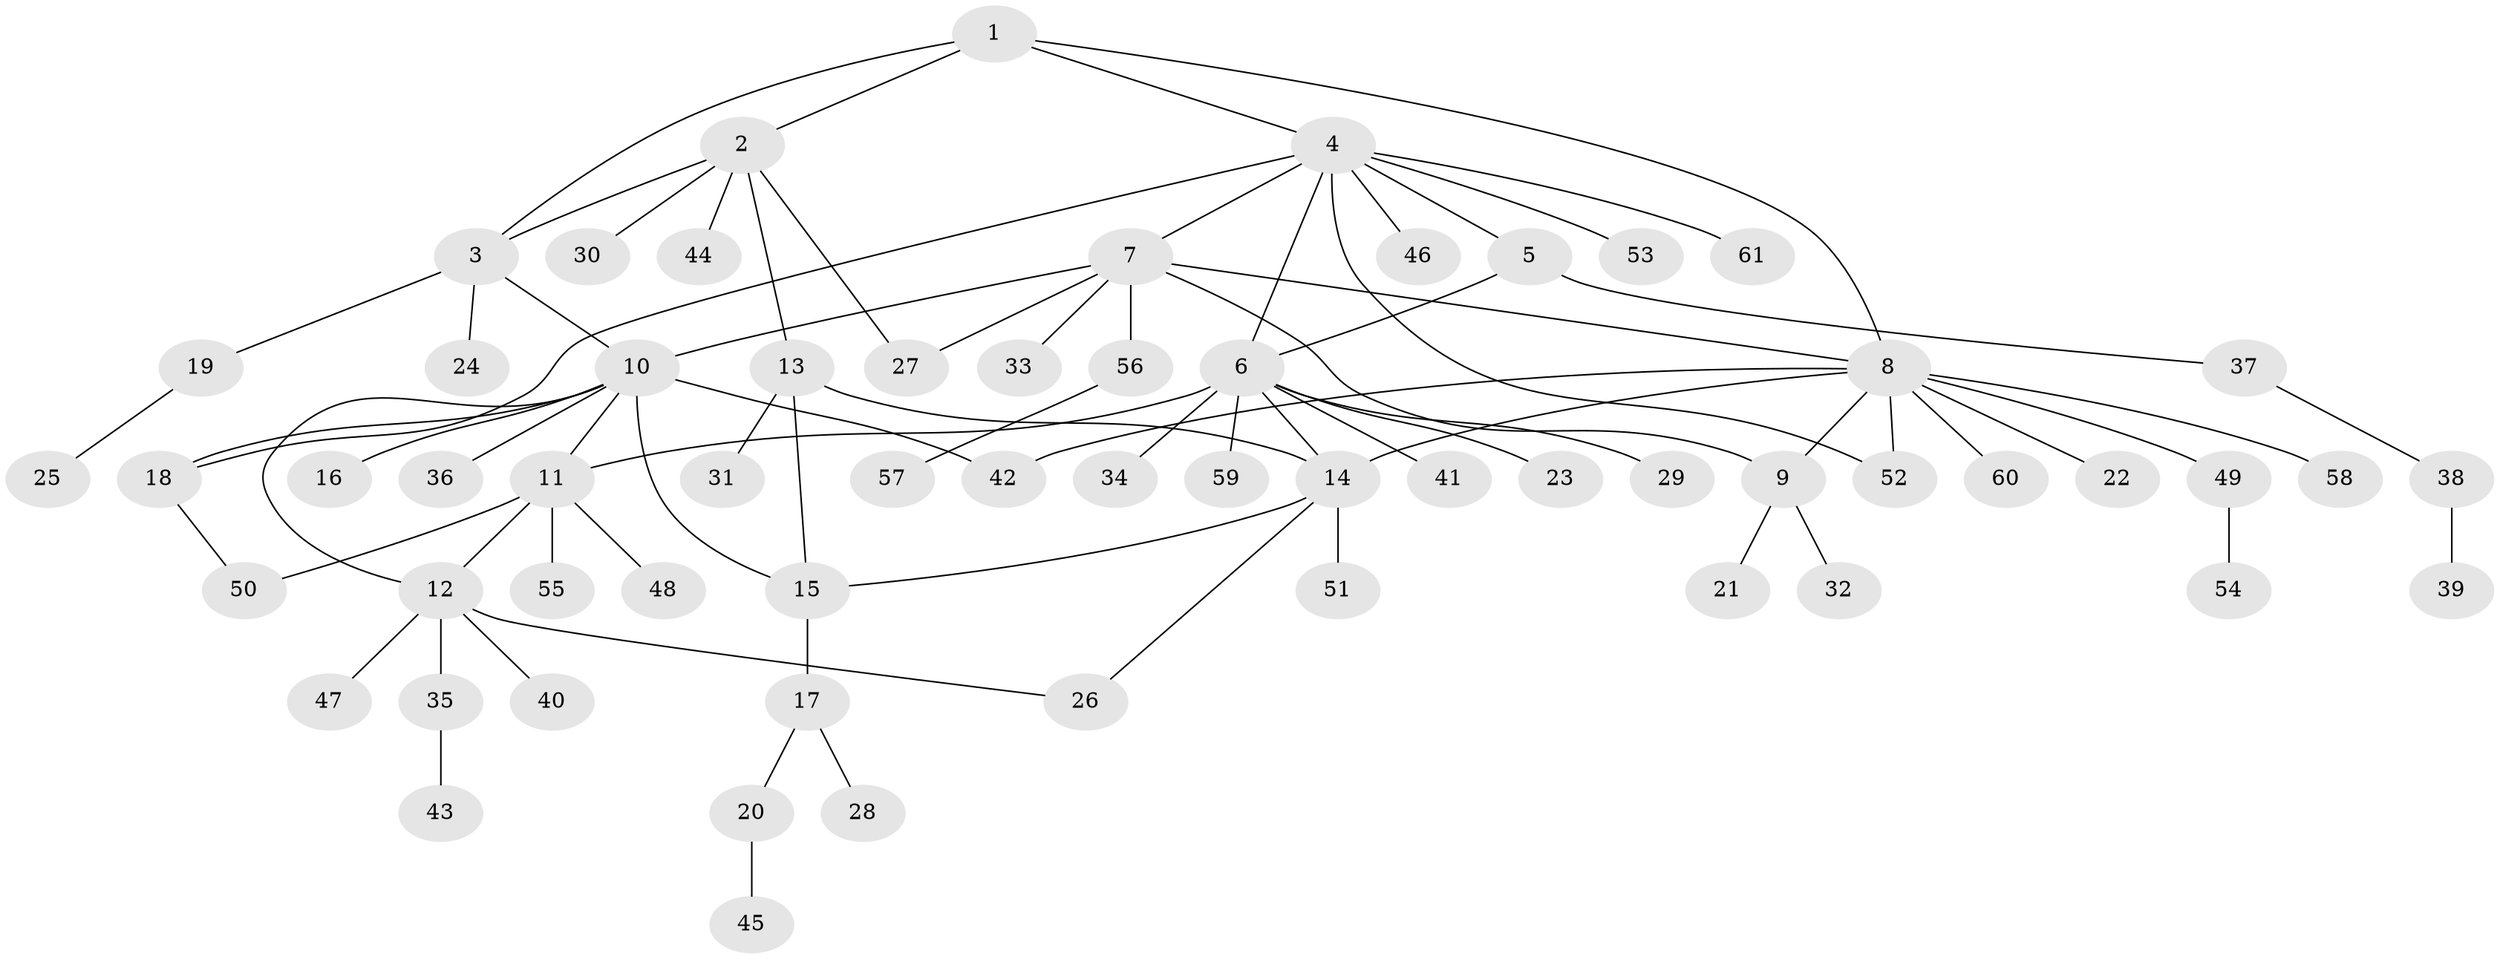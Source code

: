 // Generated by graph-tools (version 1.1) at 2025/50/03/09/25 03:50:33]
// undirected, 61 vertices, 77 edges
graph export_dot {
graph [start="1"]
  node [color=gray90,style=filled];
  1;
  2;
  3;
  4;
  5;
  6;
  7;
  8;
  9;
  10;
  11;
  12;
  13;
  14;
  15;
  16;
  17;
  18;
  19;
  20;
  21;
  22;
  23;
  24;
  25;
  26;
  27;
  28;
  29;
  30;
  31;
  32;
  33;
  34;
  35;
  36;
  37;
  38;
  39;
  40;
  41;
  42;
  43;
  44;
  45;
  46;
  47;
  48;
  49;
  50;
  51;
  52;
  53;
  54;
  55;
  56;
  57;
  58;
  59;
  60;
  61;
  1 -- 2;
  1 -- 3;
  1 -- 4;
  1 -- 8;
  2 -- 3;
  2 -- 13;
  2 -- 27;
  2 -- 30;
  2 -- 44;
  3 -- 10;
  3 -- 19;
  3 -- 24;
  4 -- 5;
  4 -- 6;
  4 -- 7;
  4 -- 18;
  4 -- 46;
  4 -- 52;
  4 -- 53;
  4 -- 61;
  5 -- 6;
  5 -- 37;
  6 -- 11;
  6 -- 14;
  6 -- 23;
  6 -- 29;
  6 -- 34;
  6 -- 41;
  6 -- 59;
  7 -- 8;
  7 -- 9;
  7 -- 10;
  7 -- 27;
  7 -- 33;
  7 -- 56;
  8 -- 9;
  8 -- 14;
  8 -- 22;
  8 -- 42;
  8 -- 49;
  8 -- 52;
  8 -- 58;
  8 -- 60;
  9 -- 21;
  9 -- 32;
  10 -- 11;
  10 -- 12;
  10 -- 15;
  10 -- 16;
  10 -- 18;
  10 -- 36;
  10 -- 42;
  11 -- 12;
  11 -- 48;
  11 -- 50;
  11 -- 55;
  12 -- 26;
  12 -- 35;
  12 -- 40;
  12 -- 47;
  13 -- 14;
  13 -- 15;
  13 -- 31;
  14 -- 15;
  14 -- 26;
  14 -- 51;
  15 -- 17;
  17 -- 20;
  17 -- 28;
  18 -- 50;
  19 -- 25;
  20 -- 45;
  35 -- 43;
  37 -- 38;
  38 -- 39;
  49 -- 54;
  56 -- 57;
}
